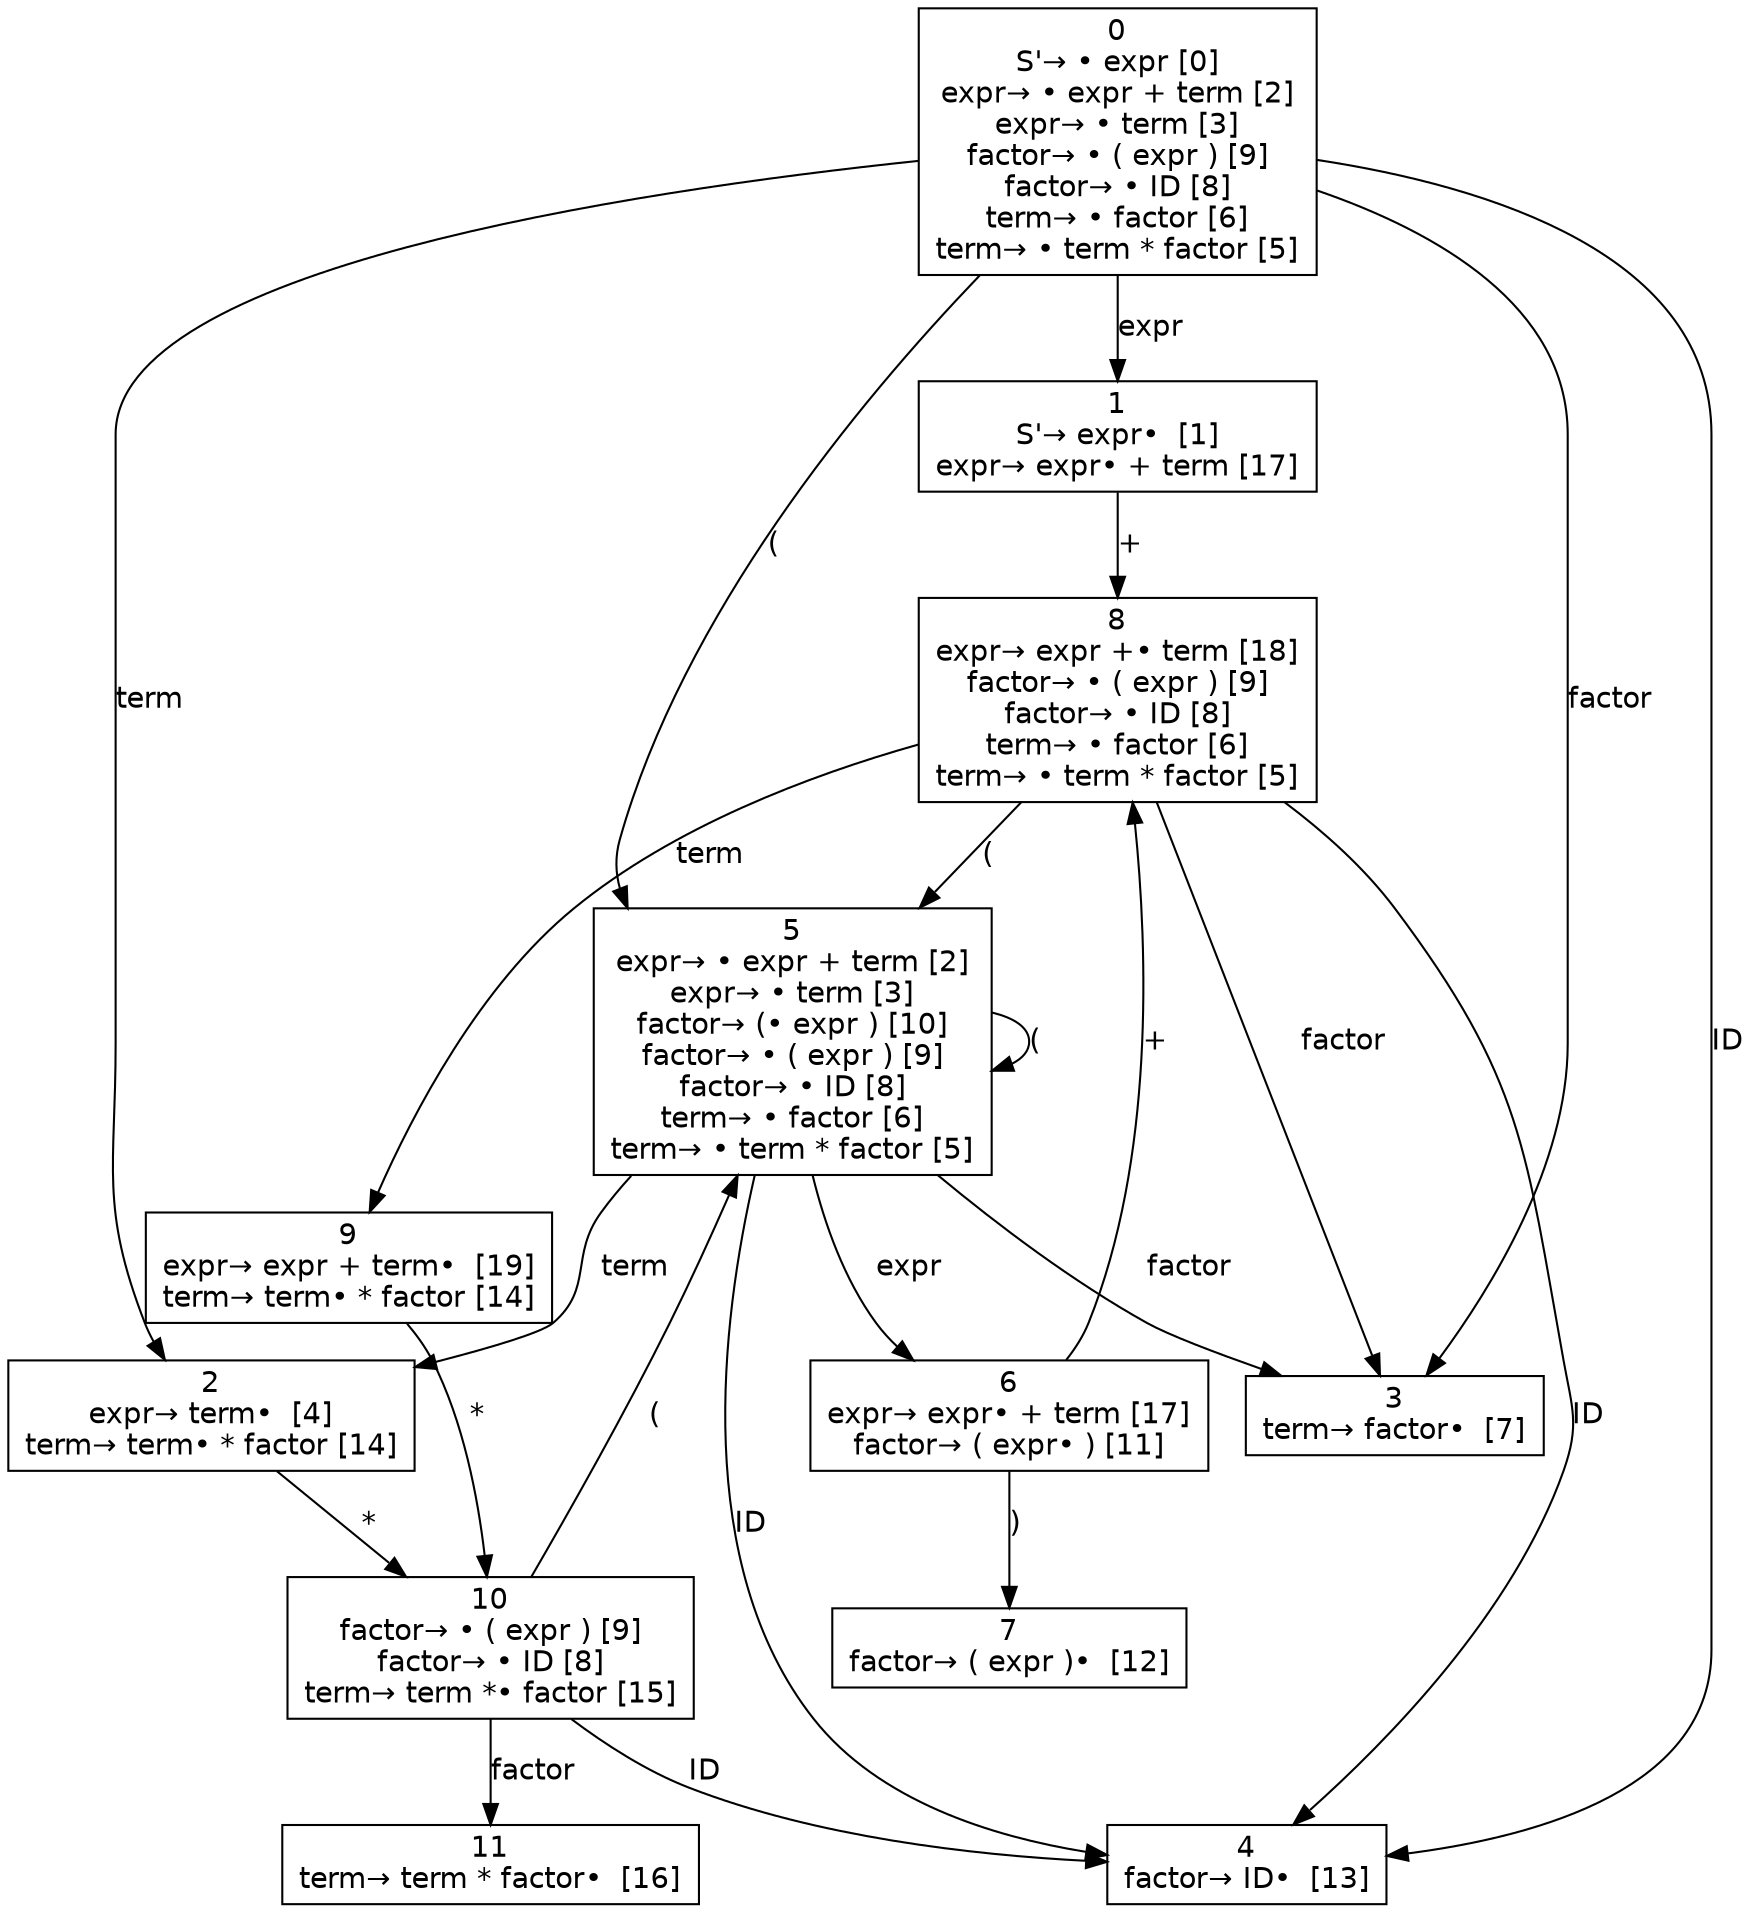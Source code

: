 digraph d{
node [fontname=Helvetica,shape=box];
edge [fontname=Helvetica];
n0 [label=<0<br />S'→ • expr [0]<br />expr→ • expr + term [2]<br />expr→ • term [3]<br />factor→ • ( expr ) [9]<br />factor→ • ID [8]<br />term→ • factor [6]<br />term→ • term * factor [5]>];
n1 [label=<1<br />S'→ expr•  [1]<br />expr→ expr• + term [17]>];
n2 [label=<2<br />expr→ term•  [4]<br />term→ term• * factor [14]>];
n3 [label=<3<br />term→ factor•  [7]>];
n4 [label=<4<br />factor→ ID•  [13]>];
n5 [label=<5<br />expr→ • expr + term [2]<br />expr→ • term [3]<br />factor→ (• expr ) [10]<br />factor→ • ( expr ) [9]<br />factor→ • ID [8]<br />term→ • factor [6]<br />term→ • term * factor [5]>];
n6 [label=<6<br />expr→ expr• + term [17]<br />factor→ ( expr• ) [11]>];
n7 [label=<7<br />factor→ ( expr )•  [12]>];
n8 [label=<8<br />expr→ expr +• term [18]<br />factor→ • ( expr ) [9]<br />factor→ • ID [8]<br />term→ • factor [6]<br />term→ • term * factor [5]>];
n9 [label=<9<br />expr→ expr + term•  [19]<br />term→ term• * factor [14]>];
n10 [label=<10<br />factor→ • ( expr ) [9]<br />factor→ • ID [8]<br />term→ term *• factor [15]>];
n11 [label=<11<br />term→ term * factor•  [16]>];
n0 -> n1 [label="expr"];
n0 -> n2 [label="term"];
n0 -> n3 [label="factor"];
n0 -> n4 [label="ID"];
n0 -> n5 [label="("];
n1 -> n8 [label="+"];
n2 -> n10 [label="*"];
n5 -> n6 [label="expr"];
n5 -> n2 [label="term"];
n5 -> n3 [label="factor"];
n5 -> n4 [label="ID"];
n5 -> n5 [label="("];
n6 -> n7 [label=")"];
n6 -> n8 [label="+"];
n8 -> n9 [label="term"];
n8 -> n3 [label="factor"];
n8 -> n4 [label="ID"];
n8 -> n5 [label="("];
n9 -> n10 [label="*"];
n10 -> n11 [label="factor"];
n10 -> n4 [label="ID"];
n10 -> n5 [label="("];
}